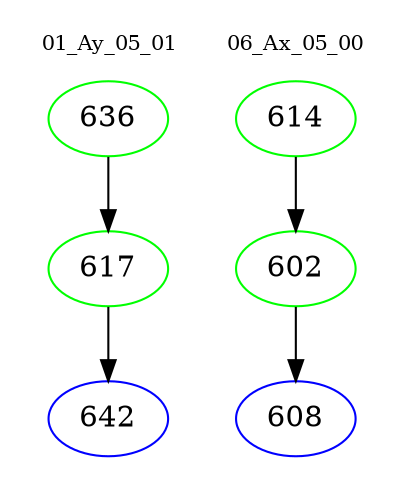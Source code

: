 digraph{
subgraph cluster_0 {
color = white
label = "01_Ay_05_01";
fontsize=10;
T0_636 [label="636", color="green"]
T0_636 -> T0_617 [color="black"]
T0_617 [label="617", color="green"]
T0_617 -> T0_642 [color="black"]
T0_642 [label="642", color="blue"]
}
subgraph cluster_1 {
color = white
label = "06_Ax_05_00";
fontsize=10;
T1_614 [label="614", color="green"]
T1_614 -> T1_602 [color="black"]
T1_602 [label="602", color="green"]
T1_602 -> T1_608 [color="black"]
T1_608 [label="608", color="blue"]
}
}
